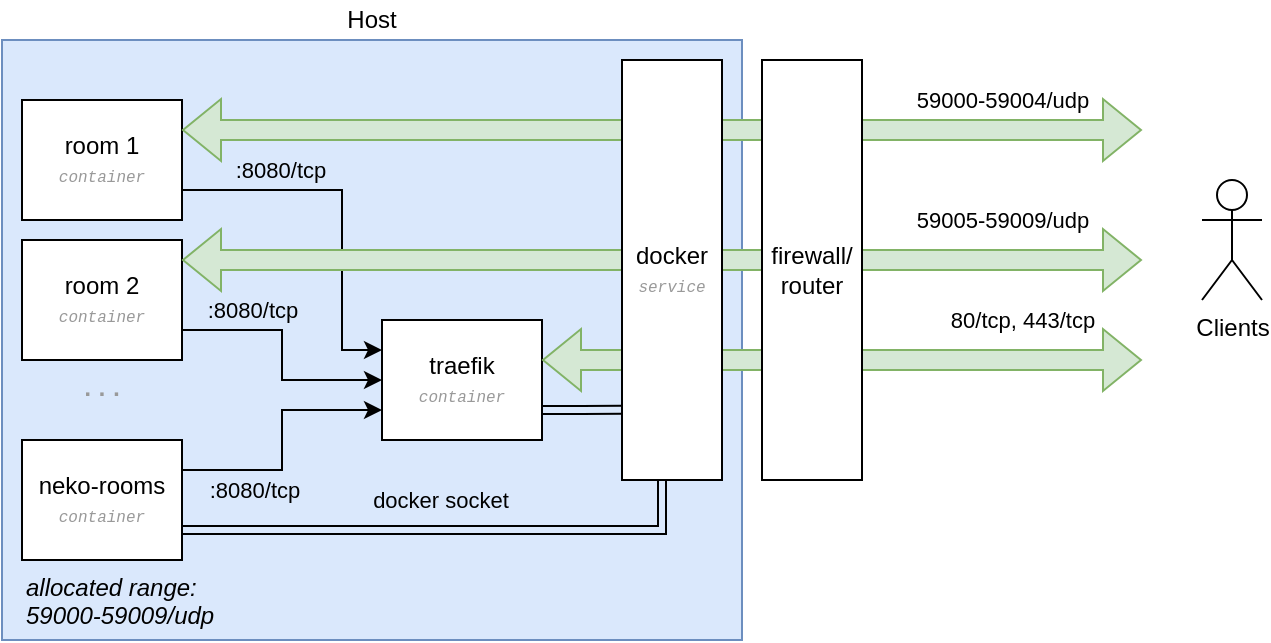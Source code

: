<mxfile version="16.5.6" type="device"><diagram id="e7aEsMLIEvFOf0PZvSqS" name="Page-1"><mxGraphModel dx="1178" dy="635" grid="1" gridSize="10" guides="1" tooltips="1" connect="1" arrows="1" fold="1" page="1" pageScale="1" pageWidth="850" pageHeight="1100" math="0" shadow="0"><root><mxCell id="0"/><mxCell id="1" parent="0"/><mxCell id="qZKVuNBfAc01mwBDadMr-42" value="" style="rounded=0;whiteSpace=wrap;html=1;fillColor=#dae8fc;strokeColor=#6c8ebf;" vertex="1" parent="1"><mxGeometry x="30" y="100" width="370" height="300" as="geometry"/></mxCell><mxCell id="qZKVuNBfAc01mwBDadMr-7" style="edgeStyle=orthogonalEdgeStyle;rounded=0;orthogonalLoop=1;jettySize=auto;html=1;exitX=1;exitY=0.25;exitDx=0;exitDy=0;entryX=0;entryY=0.75;entryDx=0;entryDy=0;" edge="1" parent="1" source="qZKVuNBfAc01mwBDadMr-19" target="qZKVuNBfAc01mwBDadMr-14"><mxGeometry relative="1" as="geometry"><mxPoint x="190" y="330" as="sourcePoint"/><mxPoint x="220" y="360" as="targetPoint"/></mxGeometry></mxCell><mxCell id="qZKVuNBfAc01mwBDadMr-20" value=":8080/tcp" style="edgeLabel;html=1;align=center;verticalAlign=middle;resizable=0;points=[];labelBackgroundColor=none;" vertex="1" connectable="0" parent="qZKVuNBfAc01mwBDadMr-7"><mxGeometry x="-0.493" relative="1" as="geometry"><mxPoint x="3" y="10" as="offset"/></mxGeometry></mxCell><mxCell id="qZKVuNBfAc01mwBDadMr-8" value="&lt;div&gt;room 1&lt;/div&gt;&lt;div&gt;&lt;font size=&quot;1&quot; face=&quot;Courier New&quot; color=&quot;#999999&quot;&gt;&lt;i style=&quot;font-size: 8px&quot;&gt;container&lt;/i&gt;&lt;/font&gt;&lt;br&gt;&lt;/div&gt;" style="rounded=0;whiteSpace=wrap;html=1;" vertex="1" parent="1"><mxGeometry x="40" y="130" width="80" height="60" as="geometry"/></mxCell><mxCell id="qZKVuNBfAc01mwBDadMr-9" value="" style="shape=flexArrow;endArrow=classic;html=1;rounded=0;exitX=1;exitY=0.25;exitDx=0;exitDy=0;fillColor=#d5e8d4;strokeColor=#82b366;startArrow=block;" edge="1" parent="1" source="qZKVuNBfAc01mwBDadMr-8"><mxGeometry width="50" height="50" relative="1" as="geometry"><mxPoint x="190" y="180" as="sourcePoint"/><mxPoint x="600" y="145" as="targetPoint"/></mxGeometry></mxCell><mxCell id="qZKVuNBfAc01mwBDadMr-11" value="59000-59004/udp" style="edgeLabel;html=1;align=center;verticalAlign=middle;resizable=0;points=[];" vertex="1" connectable="0" parent="qZKVuNBfAc01mwBDadMr-9"><mxGeometry x="-0.352" y="7" relative="1" as="geometry"><mxPoint x="254" y="-8" as="offset"/></mxGeometry></mxCell><mxCell id="qZKVuNBfAc01mwBDadMr-12" value="&lt;div&gt;room 2&lt;/div&gt;&lt;div&gt;&lt;font size=&quot;1&quot; face=&quot;Courier New&quot; color=&quot;#999999&quot;&gt;&lt;i style=&quot;font-size: 8px&quot;&gt;container&lt;/i&gt;&lt;/font&gt;&lt;/div&gt;" style="rounded=0;whiteSpace=wrap;html=1;" vertex="1" parent="1"><mxGeometry x="40" y="200" width="80" height="60" as="geometry"/></mxCell><mxCell id="qZKVuNBfAc01mwBDadMr-14" value="&lt;div&gt;traefik&lt;/div&gt;&lt;div&gt;&lt;font size=&quot;1&quot; face=&quot;Courier New&quot; color=&quot;#999999&quot;&gt;&lt;i style=&quot;font-size: 8px&quot;&gt;container&lt;/i&gt;&lt;/font&gt;&lt;/div&gt;" style="rounded=0;whiteSpace=wrap;html=1;" vertex="1" parent="1"><mxGeometry x="220" y="240" width="80" height="60" as="geometry"/></mxCell><mxCell id="qZKVuNBfAc01mwBDadMr-15" value="" style="shape=flexArrow;endArrow=block;html=1;rounded=0;fillColor=#d5e8d4;strokeColor=#82b366;startArrow=block;endFill=0;" edge="1" parent="1"><mxGeometry width="50" height="50" relative="1" as="geometry"><mxPoint x="300" y="260" as="sourcePoint"/><mxPoint x="600" y="260" as="targetPoint"/></mxGeometry></mxCell><mxCell id="qZKVuNBfAc01mwBDadMr-16" value="&lt;div&gt;80/tcp, 443/tcp&lt;/div&gt;" style="edgeLabel;html=1;align=center;verticalAlign=middle;resizable=0;points=[];" vertex="1" connectable="0" parent="qZKVuNBfAc01mwBDadMr-15"><mxGeometry x="-0.352" y="7" relative="1" as="geometry"><mxPoint x="143" y="-13" as="offset"/></mxGeometry></mxCell><mxCell id="qZKVuNBfAc01mwBDadMr-32" style="edgeStyle=orthogonalEdgeStyle;rounded=0;orthogonalLoop=1;jettySize=auto;html=1;exitX=1;exitY=0.75;exitDx=0;exitDy=0;entryX=0.4;entryY=1;entryDx=0;entryDy=0;entryPerimeter=0;shape=link;" edge="1" parent="1" source="qZKVuNBfAc01mwBDadMr-19" target="qZKVuNBfAc01mwBDadMr-5"><mxGeometry relative="1" as="geometry"/></mxCell><mxCell id="qZKVuNBfAc01mwBDadMr-33" value="docker socket" style="edgeLabel;html=1;align=center;verticalAlign=middle;resizable=0;points=[];labelBackgroundColor=none;" vertex="1" connectable="0" parent="qZKVuNBfAc01mwBDadMr-32"><mxGeometry x="0.022" relative="1" as="geometry"><mxPoint x="-7" y="-15" as="offset"/></mxGeometry></mxCell><mxCell id="qZKVuNBfAc01mwBDadMr-19" value="&lt;div&gt;neko-rooms&lt;/div&gt;&lt;div&gt;&lt;font size=&quot;1&quot; face=&quot;Courier New&quot; color=&quot;#999999&quot;&gt;&lt;i style=&quot;font-size: 8px&quot;&gt;container&lt;/i&gt;&lt;/font&gt;&lt;/div&gt;" style="rounded=0;whiteSpace=wrap;html=1;" vertex="1" parent="1"><mxGeometry x="40" y="300" width="80" height="60" as="geometry"/></mxCell><mxCell id="qZKVuNBfAc01mwBDadMr-22" style="edgeStyle=orthogonalEdgeStyle;rounded=0;orthogonalLoop=1;jettySize=auto;html=1;entryX=0;entryY=0.5;entryDx=0;entryDy=0;exitX=1;exitY=0.75;exitDx=0;exitDy=0;" edge="1" parent="1" source="qZKVuNBfAc01mwBDadMr-12" target="qZKVuNBfAc01mwBDadMr-14"><mxGeometry relative="1" as="geometry"><mxPoint x="170" y="340" as="sourcePoint"/><mxPoint x="230" y="295" as="targetPoint"/></mxGeometry></mxCell><mxCell id="qZKVuNBfAc01mwBDadMr-23" value=":8080/tcp" style="edgeLabel;html=1;align=center;verticalAlign=middle;resizable=0;points=[];labelBackgroundColor=none;" vertex="1" connectable="0" parent="qZKVuNBfAc01mwBDadMr-22"><mxGeometry x="-0.493" relative="1" as="geometry"><mxPoint x="3" y="-10" as="offset"/></mxGeometry></mxCell><mxCell id="qZKVuNBfAc01mwBDadMr-24" style="edgeStyle=orthogonalEdgeStyle;rounded=0;orthogonalLoop=1;jettySize=auto;html=1;entryX=0;entryY=0.25;entryDx=0;entryDy=0;exitX=1;exitY=0.75;exitDx=0;exitDy=0;" edge="1" parent="1" source="qZKVuNBfAc01mwBDadMr-8" target="qZKVuNBfAc01mwBDadMr-14"><mxGeometry relative="1" as="geometry"><mxPoint x="170" y="240" as="sourcePoint"/><mxPoint x="230" y="280" as="targetPoint"/><Array as="points"><mxPoint x="200" y="175"/><mxPoint x="200" y="255"/></Array></mxGeometry></mxCell><mxCell id="qZKVuNBfAc01mwBDadMr-25" value=":8080/tcp" style="edgeLabel;html=1;align=center;verticalAlign=middle;resizable=0;points=[];labelBackgroundColor=none;" vertex="1" connectable="0" parent="qZKVuNBfAc01mwBDadMr-24"><mxGeometry x="-0.493" relative="1" as="geometry"><mxPoint x="3" y="-10" as="offset"/></mxGeometry></mxCell><mxCell id="qZKVuNBfAc01mwBDadMr-27" value="" style="shape=flexArrow;endArrow=block;html=1;rounded=0;exitX=1;exitY=0.25;exitDx=0;exitDy=0;fillColor=#d5e8d4;strokeColor=#82b366;endFill=0;startArrow=block;" edge="1" parent="1"><mxGeometry width="50" height="50" relative="1" as="geometry"><mxPoint x="120" y="210" as="sourcePoint"/><mxPoint x="600" y="210" as="targetPoint"/></mxGeometry></mxCell><mxCell id="qZKVuNBfAc01mwBDadMr-28" value="59005-59009/udp" style="edgeLabel;html=1;align=center;verticalAlign=middle;resizable=0;points=[];" vertex="1" connectable="0" parent="qZKVuNBfAc01mwBDadMr-27"><mxGeometry x="-0.352" y="7" relative="1" as="geometry"><mxPoint x="254" y="-13" as="offset"/></mxGeometry></mxCell><mxCell id="qZKVuNBfAc01mwBDadMr-30" value="&lt;i&gt;allocated range: 59000-59009/udp&lt;/i&gt;" style="text;whiteSpace=wrap;html=1;" vertex="1" parent="1"><mxGeometry x="40" y="360" width="120" height="40" as="geometry"/></mxCell><mxCell id="qZKVuNBfAc01mwBDadMr-5" value="&lt;div&gt;docker&lt;/div&gt;&lt;div&gt;&lt;font size=&quot;1&quot; face=&quot;Courier New&quot; color=&quot;#999999&quot;&gt;&lt;i style=&quot;font-size: 8px&quot;&gt;service&lt;/i&gt;&lt;/font&gt;&lt;/div&gt;" style="rounded=0;whiteSpace=wrap;html=1;" vertex="1" parent="1"><mxGeometry x="340" y="110" width="50" height="210" as="geometry"/></mxCell><mxCell id="qZKVuNBfAc01mwBDadMr-37" style="edgeStyle=orthogonalEdgeStyle;rounded=0;orthogonalLoop=1;jettySize=auto;html=1;exitX=1;exitY=0.75;exitDx=0;exitDy=0;shape=link;entryX=0;entryY=0.833;entryDx=0;entryDy=0;entryPerimeter=0;" edge="1" parent="1" source="qZKVuNBfAc01mwBDadMr-14" target="qZKVuNBfAc01mwBDadMr-5"><mxGeometry relative="1" as="geometry"><mxPoint x="130" y="355" as="sourcePoint"/><mxPoint x="320" y="340" as="targetPoint"/></mxGeometry></mxCell><mxCell id="qZKVuNBfAc01mwBDadMr-40" value="&lt;div&gt;firewall/&lt;/div&gt;&lt;div&gt;router&lt;/div&gt;" style="rounded=0;whiteSpace=wrap;html=1;" vertex="1" parent="1"><mxGeometry x="410" y="110" width="50" height="210" as="geometry"/></mxCell><mxCell id="qZKVuNBfAc01mwBDadMr-43" value="Host" style="text;html=1;strokeColor=none;fillColor=none;align=center;verticalAlign=middle;whiteSpace=wrap;rounded=0;" vertex="1" parent="1"><mxGeometry x="185" y="80" width="60" height="20" as="geometry"/></mxCell><mxCell id="qZKVuNBfAc01mwBDadMr-44" value="&lt;font style=&quot;font-size: 12px&quot;&gt;&lt;b&gt;...&lt;/b&gt;&lt;/font&gt;" style="text;html=1;strokeColor=none;fillColor=none;align=center;verticalAlign=middle;whiteSpace=wrap;rounded=0;labelBackgroundColor=none;fontFamily=Courier New;fontSize=8;fontColor=#999999;" vertex="1" parent="1"><mxGeometry x="50" y="260" width="60" height="30" as="geometry"/></mxCell><mxCell id="qZKVuNBfAc01mwBDadMr-45" value="&lt;font face=&quot;Helvetica&quot;&gt;Clients&lt;/font&gt;" style="shape=umlActor;verticalLabelPosition=bottom;verticalAlign=top;html=1;outlineConnect=0;labelBackgroundColor=none;fontFamily=Courier New;fontSize=12;fontColor=#000000;" vertex="1" parent="1"><mxGeometry x="630" y="170" width="30" height="60" as="geometry"/></mxCell></root></mxGraphModel></diagram></mxfile>